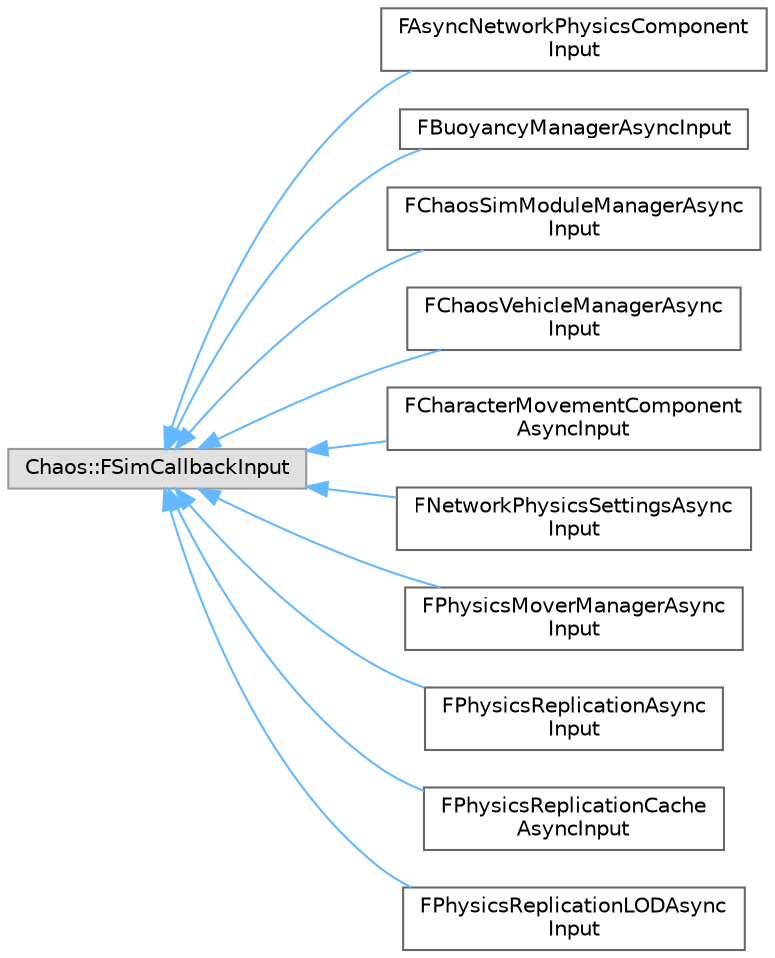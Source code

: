 digraph "Graphical Class Hierarchy"
{
 // INTERACTIVE_SVG=YES
 // LATEX_PDF_SIZE
  bgcolor="transparent";
  edge [fontname=Helvetica,fontsize=10,labelfontname=Helvetica,labelfontsize=10];
  node [fontname=Helvetica,fontsize=10,shape=box,height=0.2,width=0.4];
  rankdir="LR";
  Node0 [id="Node000000",label="Chaos::FSimCallbackInput",height=0.2,width=0.4,color="grey60", fillcolor="#E0E0E0", style="filled",tooltip=" "];
  Node0 -> Node1 [id="edge2906_Node000000_Node000001",dir="back",color="steelblue1",style="solid",tooltip=" "];
  Node1 [id="Node000001",label="FAsyncNetworkPhysicsComponent\lInput",height=0.2,width=0.4,color="grey40", fillcolor="white", style="filled",URL="$d0/dac/structFAsyncNetworkPhysicsComponentInput.html",tooltip=" "];
  Node0 -> Node2 [id="edge2907_Node000000_Node000002",dir="back",color="steelblue1",style="solid",tooltip=" "];
  Node2 [id="Node000002",label="FBuoyancyManagerAsyncInput",height=0.2,width=0.4,color="grey40", fillcolor="white", style="filled",URL="$d9/d4c/structFBuoyancyManagerAsyncInput.html",tooltip=" "];
  Node0 -> Node3 [id="edge2908_Node000000_Node000003",dir="back",color="steelblue1",style="solid",tooltip=" "];
  Node3 [id="Node000003",label="FChaosSimModuleManagerAsync\lInput",height=0.2,width=0.4,color="grey40", fillcolor="white", style="filled",URL="$d7/d3b/structFChaosSimModuleManagerAsyncInput.html",tooltip=" "];
  Node0 -> Node4 [id="edge2909_Node000000_Node000004",dir="back",color="steelblue1",style="solid",tooltip=" "];
  Node4 [id="Node000004",label="FChaosVehicleManagerAsync\lInput",height=0.2,width=0.4,color="grey40", fillcolor="white", style="filled",URL="$d5/d35/structFChaosVehicleManagerAsyncInput.html",tooltip=" "];
  Node0 -> Node5 [id="edge2910_Node000000_Node000005",dir="back",color="steelblue1",style="solid",tooltip=" "];
  Node5 [id="Node000005",label="FCharacterMovementComponent\lAsyncInput",height=0.2,width=0.4,color="grey40", fillcolor="white", style="filled",URL="$d2/dac/structFCharacterMovementComponentAsyncInput.html",tooltip=" "];
  Node0 -> Node6 [id="edge2911_Node000000_Node000006",dir="back",color="steelblue1",style="solid",tooltip=" "];
  Node6 [id="Node000006",label="FNetworkPhysicsSettingsAsync\lInput",height=0.2,width=0.4,color="grey40", fillcolor="white", style="filled",URL="$d5/d66/structFNetworkPhysicsSettingsAsyncInput.html",tooltip=" "];
  Node0 -> Node7 [id="edge2912_Node000000_Node000007",dir="back",color="steelblue1",style="solid",tooltip=" "];
  Node7 [id="Node000007",label="FPhysicsMoverManagerAsync\lInput",height=0.2,width=0.4,color="grey40", fillcolor="white", style="filled",URL="$d0/d4e/structFPhysicsMoverManagerAsyncInput.html",tooltip=" "];
  Node0 -> Node8 [id="edge2913_Node000000_Node000008",dir="back",color="steelblue1",style="solid",tooltip=" "];
  Node8 [id="Node000008",label="FPhysicsReplicationAsync\lInput",height=0.2,width=0.4,color="grey40", fillcolor="white", style="filled",URL="$de/d40/structFPhysicsReplicationAsyncInput.html",tooltip=" "];
  Node0 -> Node9 [id="edge2914_Node000000_Node000009",dir="back",color="steelblue1",style="solid",tooltip=" "];
  Node9 [id="Node000009",label="FPhysicsReplicationCache\lAsyncInput",height=0.2,width=0.4,color="grey40", fillcolor="white", style="filled",URL="$dc/d4f/structFPhysicsReplicationCacheAsyncInput.html",tooltip="Async Marshal Input."];
  Node0 -> Node10 [id="edge2915_Node000000_Node000010",dir="back",color="steelblue1",style="solid",tooltip=" "];
  Node10 [id="Node000010",label="FPhysicsReplicationLODAsync\lInput",height=0.2,width=0.4,color="grey40", fillcolor="white", style="filled",URL="$dc/dff/structFPhysicsReplicationLODAsyncInput.html",tooltip=" "];
}
